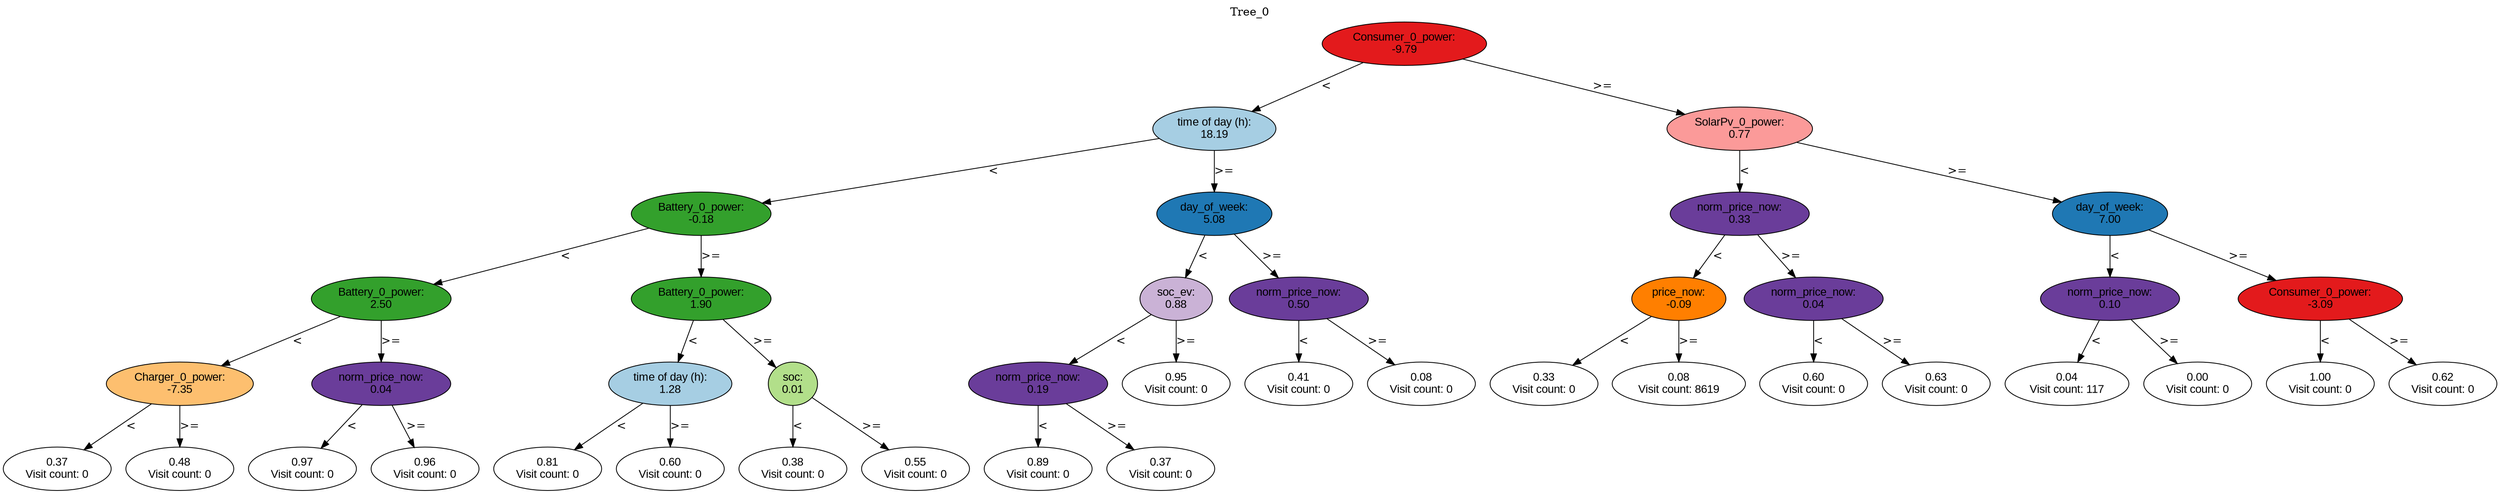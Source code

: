 digraph BST {
    node [fontname="Arial" style=filled colorscheme=paired12];
    0 [ label = "Consumer_0_power:
-9.79" fillcolor=6];
    1 [ label = "time of day (h):
18.19" fillcolor=1];
    2 [ label = "Battery_0_power:
-0.18" fillcolor=4];
    3 [ label = "Battery_0_power:
2.50" fillcolor=4];
    4 [ label = "Charger_0_power:
-7.35" fillcolor=7];
    5 [ label = "0.37
Visit count: 0" fillcolor=white];
    6 [ label = "0.48
Visit count: 0" fillcolor=white];
    7 [ label = "norm_price_now:
0.04" fillcolor=10];
    8 [ label = "0.97
Visit count: 0" fillcolor=white];
    9 [ label = "0.96
Visit count: 0" fillcolor=white];
    10 [ label = "Battery_0_power:
1.90" fillcolor=4];
    11 [ label = "time of day (h):
1.28" fillcolor=1];
    12 [ label = "0.81
Visit count: 0" fillcolor=white];
    13 [ label = "0.60
Visit count: 0" fillcolor=white];
    14 [ label = "soc:
0.01" fillcolor=3];
    15 [ label = "0.38
Visit count: 0" fillcolor=white];
    16 [ label = "0.55
Visit count: 0" fillcolor=white];
    17 [ label = "day_of_week:
5.08" fillcolor=2];
    18 [ label = "soc_ev:
0.88" fillcolor=9];
    19 [ label = "norm_price_now:
0.19" fillcolor=10];
    20 [ label = "0.89
Visit count: 0" fillcolor=white];
    21 [ label = "0.37
Visit count: 0" fillcolor=white];
    22 [ label = "0.95
Visit count: 0" fillcolor=white];
    23 [ label = "norm_price_now:
0.50" fillcolor=10];
    24 [ label = "0.41
Visit count: 0" fillcolor=white];
    25 [ label = "0.08
Visit count: 0" fillcolor=white];
    26 [ label = "SolarPv_0_power:
0.77" fillcolor=5];
    27 [ label = "norm_price_now:
0.33" fillcolor=10];
    28 [ label = "price_now:
-0.09" fillcolor=8];
    29 [ label = "0.33
Visit count: 0" fillcolor=white];
    30 [ label = "0.08
Visit count: 8619" fillcolor=white];
    31 [ label = "norm_price_now:
0.04" fillcolor=10];
    32 [ label = "0.60
Visit count: 0" fillcolor=white];
    33 [ label = "0.63
Visit count: 0" fillcolor=white];
    34 [ label = "day_of_week:
7.00" fillcolor=2];
    35 [ label = "norm_price_now:
0.10" fillcolor=10];
    36 [ label = "0.04
Visit count: 117" fillcolor=white];
    37 [ label = "0.00
Visit count: 0" fillcolor=white];
    38 [ label = "Consumer_0_power:
-3.09" fillcolor=6];
    39 [ label = "1.00
Visit count: 0" fillcolor=white];
    40 [ label = "0.62
Visit count: 0" fillcolor=white];

    0  -> 1[ label = "<"];
    0  -> 26[ label = ">="];
    1  -> 2[ label = "<"];
    1  -> 17[ label = ">="];
    2  -> 3[ label = "<"];
    2  -> 10[ label = ">="];
    3  -> 4[ label = "<"];
    3  -> 7[ label = ">="];
    4  -> 5[ label = "<"];
    4  -> 6[ label = ">="];
    7  -> 8[ label = "<"];
    7  -> 9[ label = ">="];
    10  -> 11[ label = "<"];
    10  -> 14[ label = ">="];
    11  -> 12[ label = "<"];
    11  -> 13[ label = ">="];
    14  -> 15[ label = "<"];
    14  -> 16[ label = ">="];
    17  -> 18[ label = "<"];
    17  -> 23[ label = ">="];
    18  -> 19[ label = "<"];
    18  -> 22[ label = ">="];
    19  -> 20[ label = "<"];
    19  -> 21[ label = ">="];
    23  -> 24[ label = "<"];
    23  -> 25[ label = ">="];
    26  -> 27[ label = "<"];
    26  -> 34[ label = ">="];
    27  -> 28[ label = "<"];
    27  -> 31[ label = ">="];
    28  -> 29[ label = "<"];
    28  -> 30[ label = ">="];
    31  -> 32[ label = "<"];
    31  -> 33[ label = ">="];
    34  -> 35[ label = "<"];
    34  -> 38[ label = ">="];
    35  -> 36[ label = "<"];
    35  -> 37[ label = ">="];
    38  -> 39[ label = "<"];
    38  -> 40[ label = ">="];

    labelloc="t";
    label="Tree_0";
}